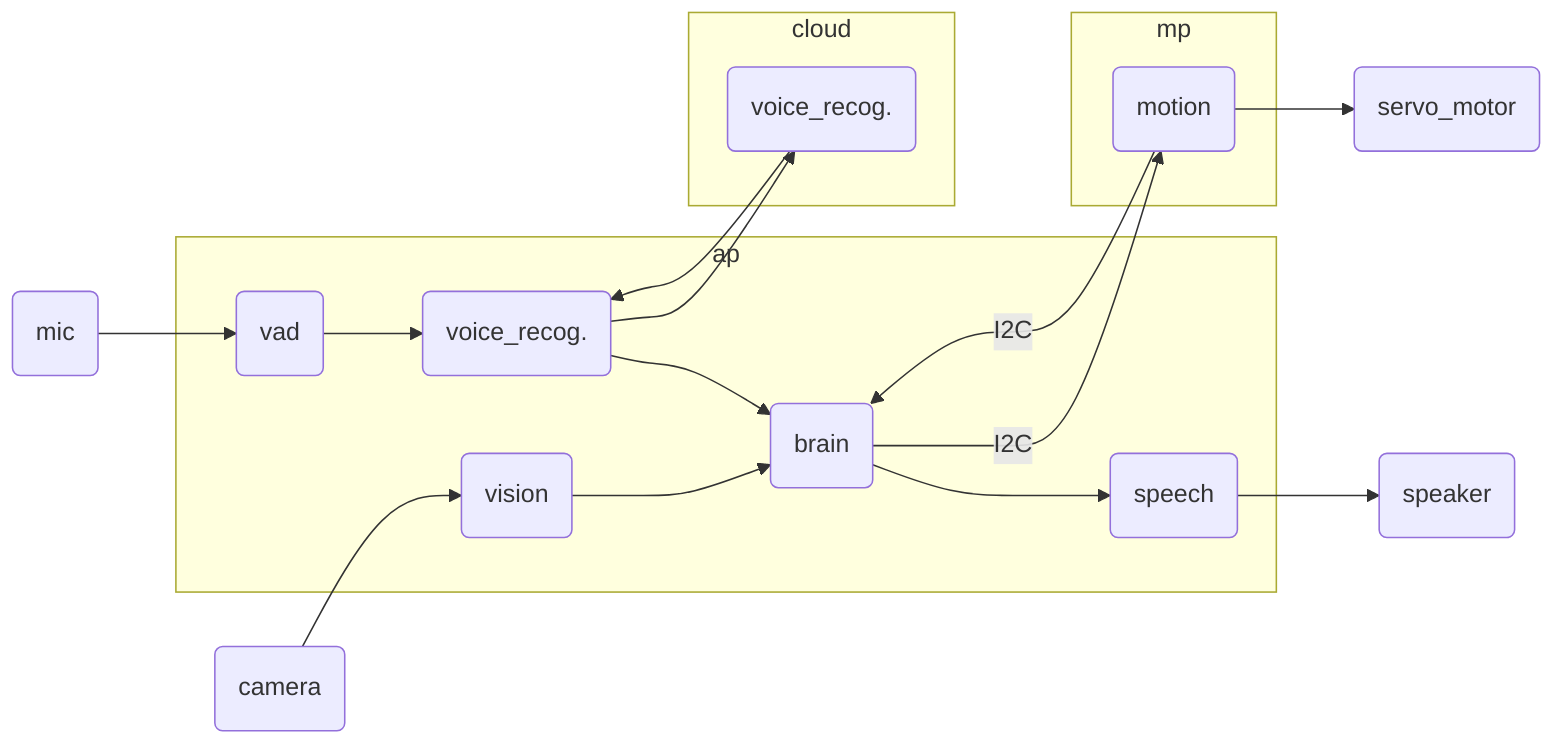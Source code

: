 graph LR
    camera(camera)
    mic(mic)
    speaker(speaker)
    servo_motor(servo_motor)
    subgraph ap
        brain(brain)
        vision(vision)
        vad(vad)
        voice_recog(voice_recog.)
        speech(speech)
    end
    subgraph mp
        motion(motion)
    end
    subgraph cloud
        voice_recog_cl(voice_recog.)
    end

    mic-->vad
    vad-->voice_recog
    speech-->speaker
    camera-->vision

    vision-->brain
    voice_recog-->brain
    
    voice_recog-->voice_recog_cl
    voice_recog_cl-->voice_recog

    brain-->speech
    brain--> |I2C| motion
    
    motion--> |I2C| brain
    motion-->servo_motor